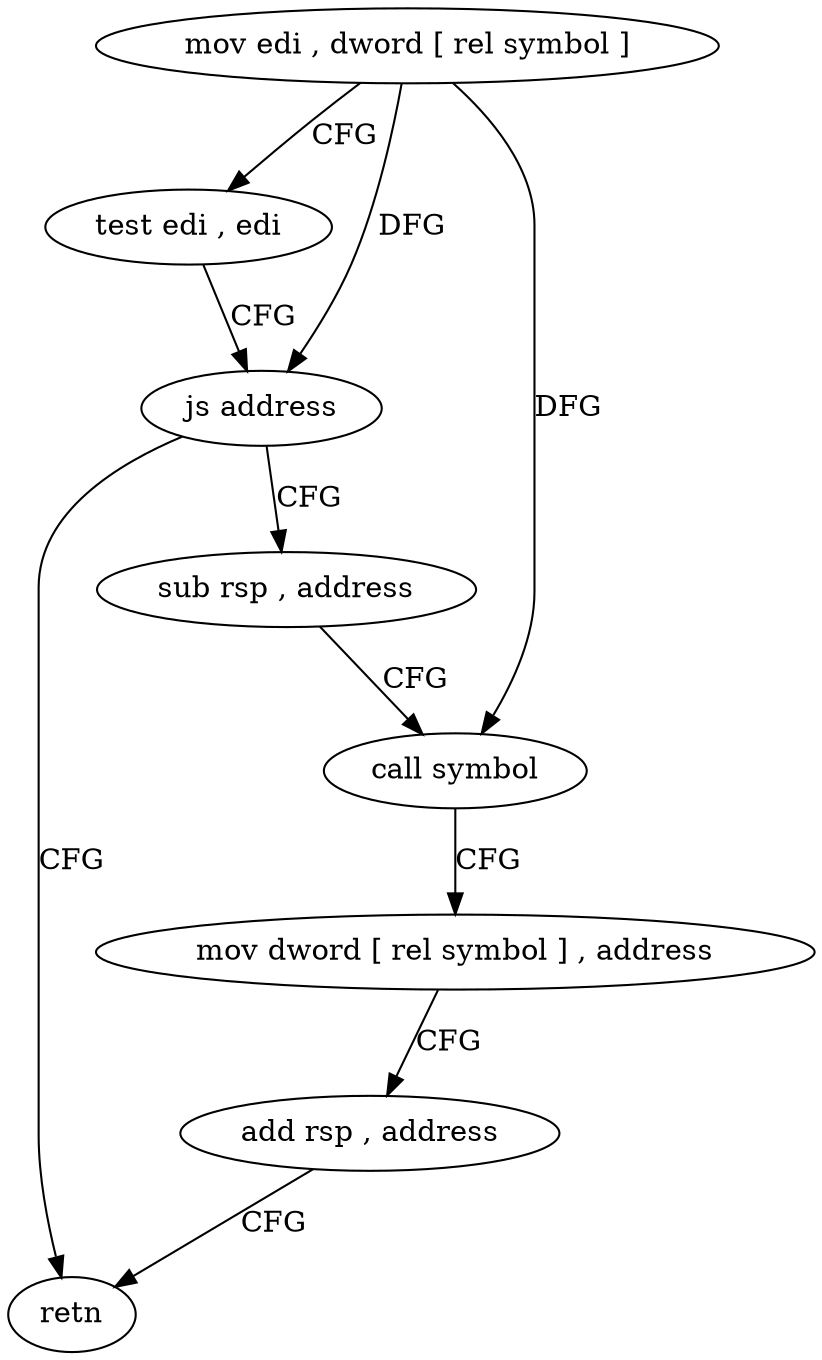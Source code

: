 digraph "func" {
"4209136" [label = "mov edi , dword [ rel symbol ]" ]
"4209142" [label = "test edi , edi" ]
"4209144" [label = "js address" ]
"4209169" [label = "retn" ]
"4209146" [label = "sub rsp , address" ]
"4209150" [label = "call symbol" ]
"4209155" [label = "mov dword [ rel symbol ] , address" ]
"4209165" [label = "add rsp , address" ]
"4209136" -> "4209142" [ label = "CFG" ]
"4209136" -> "4209144" [ label = "DFG" ]
"4209136" -> "4209150" [ label = "DFG" ]
"4209142" -> "4209144" [ label = "CFG" ]
"4209144" -> "4209169" [ label = "CFG" ]
"4209144" -> "4209146" [ label = "CFG" ]
"4209146" -> "4209150" [ label = "CFG" ]
"4209150" -> "4209155" [ label = "CFG" ]
"4209155" -> "4209165" [ label = "CFG" ]
"4209165" -> "4209169" [ label = "CFG" ]
}
